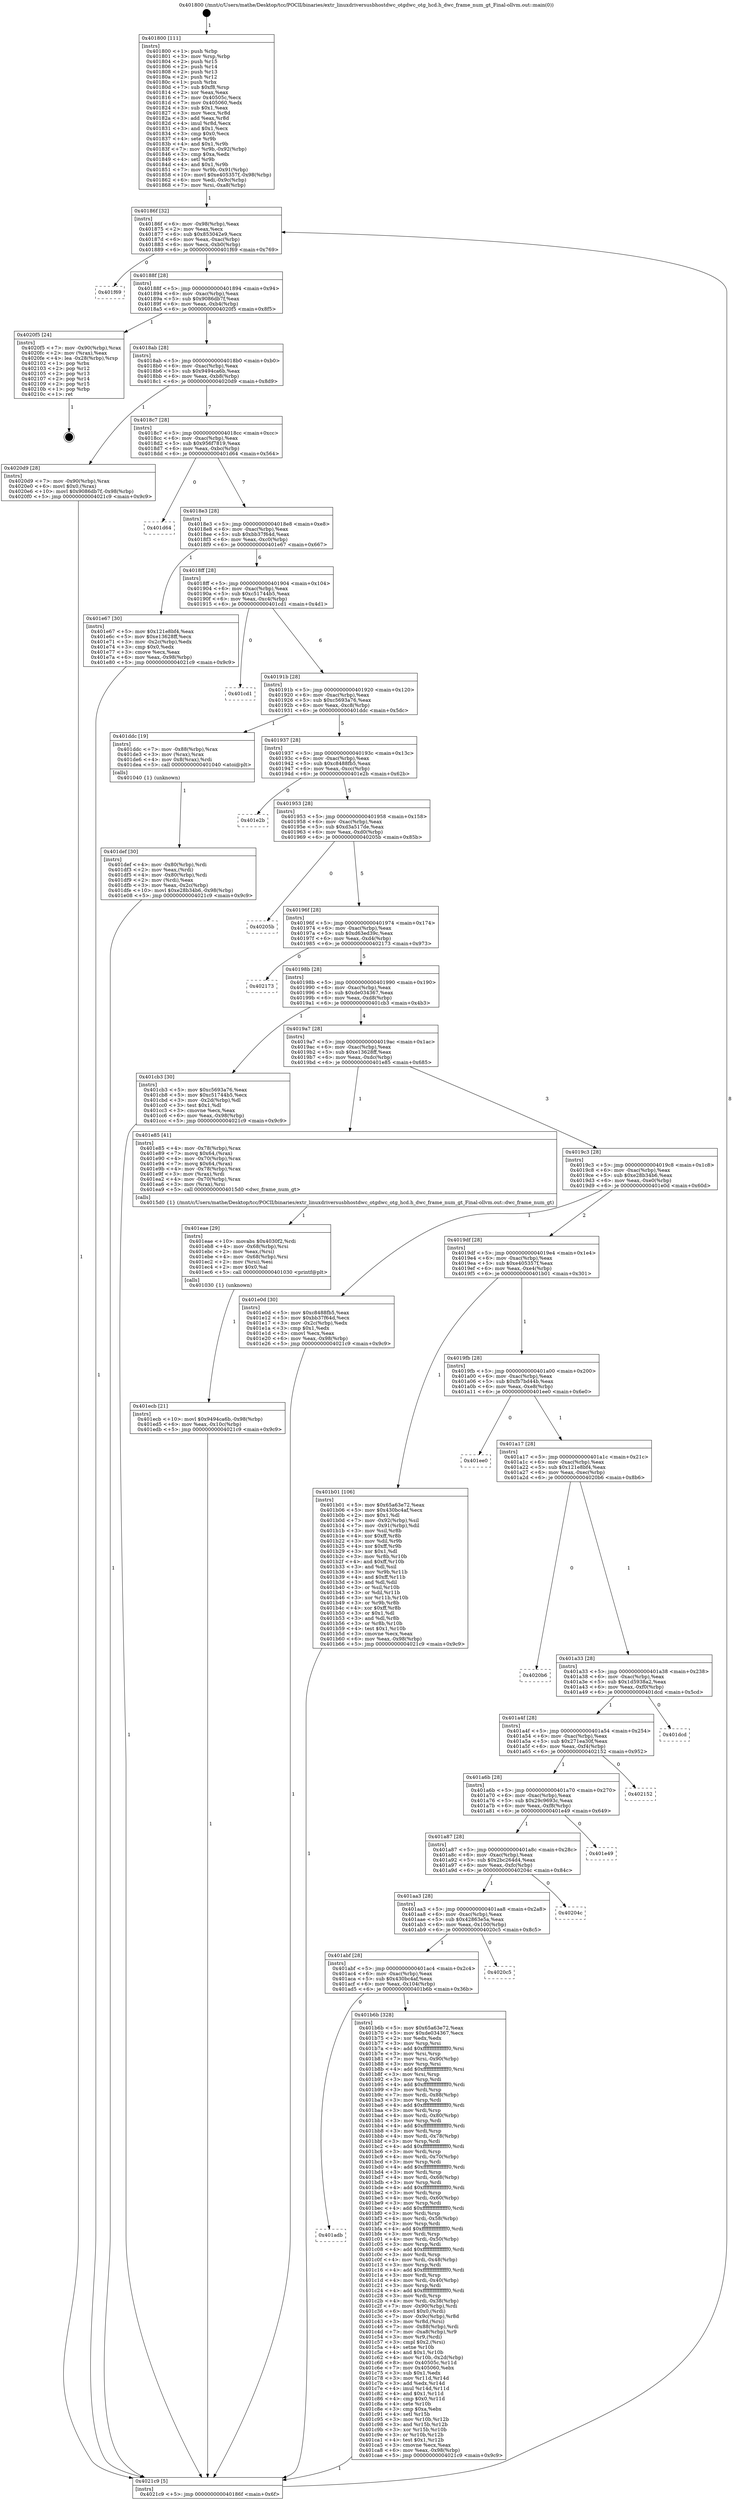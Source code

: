 digraph "0x401800" {
  label = "0x401800 (/mnt/c/Users/mathe/Desktop/tcc/POCII/binaries/extr_linuxdriversusbhostdwc_otgdwc_otg_hcd.h_dwc_frame_num_gt_Final-ollvm.out::main(0))"
  labelloc = "t"
  node[shape=record]

  Entry [label="",width=0.3,height=0.3,shape=circle,fillcolor=black,style=filled]
  "0x40186f" [label="{
     0x40186f [32]\l
     | [instrs]\l
     &nbsp;&nbsp;0x40186f \<+6\>: mov -0x98(%rbp),%eax\l
     &nbsp;&nbsp;0x401875 \<+2\>: mov %eax,%ecx\l
     &nbsp;&nbsp;0x401877 \<+6\>: sub $0x853042e9,%ecx\l
     &nbsp;&nbsp;0x40187d \<+6\>: mov %eax,-0xac(%rbp)\l
     &nbsp;&nbsp;0x401883 \<+6\>: mov %ecx,-0xb0(%rbp)\l
     &nbsp;&nbsp;0x401889 \<+6\>: je 0000000000401f69 \<main+0x769\>\l
  }"]
  "0x401f69" [label="{
     0x401f69\l
  }", style=dashed]
  "0x40188f" [label="{
     0x40188f [28]\l
     | [instrs]\l
     &nbsp;&nbsp;0x40188f \<+5\>: jmp 0000000000401894 \<main+0x94\>\l
     &nbsp;&nbsp;0x401894 \<+6\>: mov -0xac(%rbp),%eax\l
     &nbsp;&nbsp;0x40189a \<+5\>: sub $0x9086db7f,%eax\l
     &nbsp;&nbsp;0x40189f \<+6\>: mov %eax,-0xb4(%rbp)\l
     &nbsp;&nbsp;0x4018a5 \<+6\>: je 00000000004020f5 \<main+0x8f5\>\l
  }"]
  Exit [label="",width=0.3,height=0.3,shape=circle,fillcolor=black,style=filled,peripheries=2]
  "0x4020f5" [label="{
     0x4020f5 [24]\l
     | [instrs]\l
     &nbsp;&nbsp;0x4020f5 \<+7\>: mov -0x90(%rbp),%rax\l
     &nbsp;&nbsp;0x4020fc \<+2\>: mov (%rax),%eax\l
     &nbsp;&nbsp;0x4020fe \<+4\>: lea -0x28(%rbp),%rsp\l
     &nbsp;&nbsp;0x402102 \<+1\>: pop %rbx\l
     &nbsp;&nbsp;0x402103 \<+2\>: pop %r12\l
     &nbsp;&nbsp;0x402105 \<+2\>: pop %r13\l
     &nbsp;&nbsp;0x402107 \<+2\>: pop %r14\l
     &nbsp;&nbsp;0x402109 \<+2\>: pop %r15\l
     &nbsp;&nbsp;0x40210b \<+1\>: pop %rbp\l
     &nbsp;&nbsp;0x40210c \<+1\>: ret\l
  }"]
  "0x4018ab" [label="{
     0x4018ab [28]\l
     | [instrs]\l
     &nbsp;&nbsp;0x4018ab \<+5\>: jmp 00000000004018b0 \<main+0xb0\>\l
     &nbsp;&nbsp;0x4018b0 \<+6\>: mov -0xac(%rbp),%eax\l
     &nbsp;&nbsp;0x4018b6 \<+5\>: sub $0x9494ca6b,%eax\l
     &nbsp;&nbsp;0x4018bb \<+6\>: mov %eax,-0xb8(%rbp)\l
     &nbsp;&nbsp;0x4018c1 \<+6\>: je 00000000004020d9 \<main+0x8d9\>\l
  }"]
  "0x401ecb" [label="{
     0x401ecb [21]\l
     | [instrs]\l
     &nbsp;&nbsp;0x401ecb \<+10\>: movl $0x9494ca6b,-0x98(%rbp)\l
     &nbsp;&nbsp;0x401ed5 \<+6\>: mov %eax,-0x10c(%rbp)\l
     &nbsp;&nbsp;0x401edb \<+5\>: jmp 00000000004021c9 \<main+0x9c9\>\l
  }"]
  "0x4020d9" [label="{
     0x4020d9 [28]\l
     | [instrs]\l
     &nbsp;&nbsp;0x4020d9 \<+7\>: mov -0x90(%rbp),%rax\l
     &nbsp;&nbsp;0x4020e0 \<+6\>: movl $0x0,(%rax)\l
     &nbsp;&nbsp;0x4020e6 \<+10\>: movl $0x9086db7f,-0x98(%rbp)\l
     &nbsp;&nbsp;0x4020f0 \<+5\>: jmp 00000000004021c9 \<main+0x9c9\>\l
  }"]
  "0x4018c7" [label="{
     0x4018c7 [28]\l
     | [instrs]\l
     &nbsp;&nbsp;0x4018c7 \<+5\>: jmp 00000000004018cc \<main+0xcc\>\l
     &nbsp;&nbsp;0x4018cc \<+6\>: mov -0xac(%rbp),%eax\l
     &nbsp;&nbsp;0x4018d2 \<+5\>: sub $0x956f7819,%eax\l
     &nbsp;&nbsp;0x4018d7 \<+6\>: mov %eax,-0xbc(%rbp)\l
     &nbsp;&nbsp;0x4018dd \<+6\>: je 0000000000401d64 \<main+0x564\>\l
  }"]
  "0x401eae" [label="{
     0x401eae [29]\l
     | [instrs]\l
     &nbsp;&nbsp;0x401eae \<+10\>: movabs $0x4030f2,%rdi\l
     &nbsp;&nbsp;0x401eb8 \<+4\>: mov -0x68(%rbp),%rsi\l
     &nbsp;&nbsp;0x401ebc \<+2\>: mov %eax,(%rsi)\l
     &nbsp;&nbsp;0x401ebe \<+4\>: mov -0x68(%rbp),%rsi\l
     &nbsp;&nbsp;0x401ec2 \<+2\>: mov (%rsi),%esi\l
     &nbsp;&nbsp;0x401ec4 \<+2\>: mov $0x0,%al\l
     &nbsp;&nbsp;0x401ec6 \<+5\>: call 0000000000401030 \<printf@plt\>\l
     | [calls]\l
     &nbsp;&nbsp;0x401030 \{1\} (unknown)\l
  }"]
  "0x401d64" [label="{
     0x401d64\l
  }", style=dashed]
  "0x4018e3" [label="{
     0x4018e3 [28]\l
     | [instrs]\l
     &nbsp;&nbsp;0x4018e3 \<+5\>: jmp 00000000004018e8 \<main+0xe8\>\l
     &nbsp;&nbsp;0x4018e8 \<+6\>: mov -0xac(%rbp),%eax\l
     &nbsp;&nbsp;0x4018ee \<+5\>: sub $0xbb37f64d,%eax\l
     &nbsp;&nbsp;0x4018f3 \<+6\>: mov %eax,-0xc0(%rbp)\l
     &nbsp;&nbsp;0x4018f9 \<+6\>: je 0000000000401e67 \<main+0x667\>\l
  }"]
  "0x401def" [label="{
     0x401def [30]\l
     | [instrs]\l
     &nbsp;&nbsp;0x401def \<+4\>: mov -0x80(%rbp),%rdi\l
     &nbsp;&nbsp;0x401df3 \<+2\>: mov %eax,(%rdi)\l
     &nbsp;&nbsp;0x401df5 \<+4\>: mov -0x80(%rbp),%rdi\l
     &nbsp;&nbsp;0x401df9 \<+2\>: mov (%rdi),%eax\l
     &nbsp;&nbsp;0x401dfb \<+3\>: mov %eax,-0x2c(%rbp)\l
     &nbsp;&nbsp;0x401dfe \<+10\>: movl $0xe28b34b6,-0x98(%rbp)\l
     &nbsp;&nbsp;0x401e08 \<+5\>: jmp 00000000004021c9 \<main+0x9c9\>\l
  }"]
  "0x401e67" [label="{
     0x401e67 [30]\l
     | [instrs]\l
     &nbsp;&nbsp;0x401e67 \<+5\>: mov $0x121e8bf4,%eax\l
     &nbsp;&nbsp;0x401e6c \<+5\>: mov $0xe13628ff,%ecx\l
     &nbsp;&nbsp;0x401e71 \<+3\>: mov -0x2c(%rbp),%edx\l
     &nbsp;&nbsp;0x401e74 \<+3\>: cmp $0x0,%edx\l
     &nbsp;&nbsp;0x401e77 \<+3\>: cmove %ecx,%eax\l
     &nbsp;&nbsp;0x401e7a \<+6\>: mov %eax,-0x98(%rbp)\l
     &nbsp;&nbsp;0x401e80 \<+5\>: jmp 00000000004021c9 \<main+0x9c9\>\l
  }"]
  "0x4018ff" [label="{
     0x4018ff [28]\l
     | [instrs]\l
     &nbsp;&nbsp;0x4018ff \<+5\>: jmp 0000000000401904 \<main+0x104\>\l
     &nbsp;&nbsp;0x401904 \<+6\>: mov -0xac(%rbp),%eax\l
     &nbsp;&nbsp;0x40190a \<+5\>: sub $0xc51744b5,%eax\l
     &nbsp;&nbsp;0x40190f \<+6\>: mov %eax,-0xc4(%rbp)\l
     &nbsp;&nbsp;0x401915 \<+6\>: je 0000000000401cd1 \<main+0x4d1\>\l
  }"]
  "0x401adb" [label="{
     0x401adb\l
  }", style=dashed]
  "0x401cd1" [label="{
     0x401cd1\l
  }", style=dashed]
  "0x40191b" [label="{
     0x40191b [28]\l
     | [instrs]\l
     &nbsp;&nbsp;0x40191b \<+5\>: jmp 0000000000401920 \<main+0x120\>\l
     &nbsp;&nbsp;0x401920 \<+6\>: mov -0xac(%rbp),%eax\l
     &nbsp;&nbsp;0x401926 \<+5\>: sub $0xc5693a76,%eax\l
     &nbsp;&nbsp;0x40192b \<+6\>: mov %eax,-0xc8(%rbp)\l
     &nbsp;&nbsp;0x401931 \<+6\>: je 0000000000401ddc \<main+0x5dc\>\l
  }"]
  "0x401b6b" [label="{
     0x401b6b [328]\l
     | [instrs]\l
     &nbsp;&nbsp;0x401b6b \<+5\>: mov $0x65a63e72,%eax\l
     &nbsp;&nbsp;0x401b70 \<+5\>: mov $0xde034367,%ecx\l
     &nbsp;&nbsp;0x401b75 \<+2\>: xor %edx,%edx\l
     &nbsp;&nbsp;0x401b77 \<+3\>: mov %rsp,%rsi\l
     &nbsp;&nbsp;0x401b7a \<+4\>: add $0xfffffffffffffff0,%rsi\l
     &nbsp;&nbsp;0x401b7e \<+3\>: mov %rsi,%rsp\l
     &nbsp;&nbsp;0x401b81 \<+7\>: mov %rsi,-0x90(%rbp)\l
     &nbsp;&nbsp;0x401b88 \<+3\>: mov %rsp,%rsi\l
     &nbsp;&nbsp;0x401b8b \<+4\>: add $0xfffffffffffffff0,%rsi\l
     &nbsp;&nbsp;0x401b8f \<+3\>: mov %rsi,%rsp\l
     &nbsp;&nbsp;0x401b92 \<+3\>: mov %rsp,%rdi\l
     &nbsp;&nbsp;0x401b95 \<+4\>: add $0xfffffffffffffff0,%rdi\l
     &nbsp;&nbsp;0x401b99 \<+3\>: mov %rdi,%rsp\l
     &nbsp;&nbsp;0x401b9c \<+7\>: mov %rdi,-0x88(%rbp)\l
     &nbsp;&nbsp;0x401ba3 \<+3\>: mov %rsp,%rdi\l
     &nbsp;&nbsp;0x401ba6 \<+4\>: add $0xfffffffffffffff0,%rdi\l
     &nbsp;&nbsp;0x401baa \<+3\>: mov %rdi,%rsp\l
     &nbsp;&nbsp;0x401bad \<+4\>: mov %rdi,-0x80(%rbp)\l
     &nbsp;&nbsp;0x401bb1 \<+3\>: mov %rsp,%rdi\l
     &nbsp;&nbsp;0x401bb4 \<+4\>: add $0xfffffffffffffff0,%rdi\l
     &nbsp;&nbsp;0x401bb8 \<+3\>: mov %rdi,%rsp\l
     &nbsp;&nbsp;0x401bbb \<+4\>: mov %rdi,-0x78(%rbp)\l
     &nbsp;&nbsp;0x401bbf \<+3\>: mov %rsp,%rdi\l
     &nbsp;&nbsp;0x401bc2 \<+4\>: add $0xfffffffffffffff0,%rdi\l
     &nbsp;&nbsp;0x401bc6 \<+3\>: mov %rdi,%rsp\l
     &nbsp;&nbsp;0x401bc9 \<+4\>: mov %rdi,-0x70(%rbp)\l
     &nbsp;&nbsp;0x401bcd \<+3\>: mov %rsp,%rdi\l
     &nbsp;&nbsp;0x401bd0 \<+4\>: add $0xfffffffffffffff0,%rdi\l
     &nbsp;&nbsp;0x401bd4 \<+3\>: mov %rdi,%rsp\l
     &nbsp;&nbsp;0x401bd7 \<+4\>: mov %rdi,-0x68(%rbp)\l
     &nbsp;&nbsp;0x401bdb \<+3\>: mov %rsp,%rdi\l
     &nbsp;&nbsp;0x401bde \<+4\>: add $0xfffffffffffffff0,%rdi\l
     &nbsp;&nbsp;0x401be2 \<+3\>: mov %rdi,%rsp\l
     &nbsp;&nbsp;0x401be5 \<+4\>: mov %rdi,-0x60(%rbp)\l
     &nbsp;&nbsp;0x401be9 \<+3\>: mov %rsp,%rdi\l
     &nbsp;&nbsp;0x401bec \<+4\>: add $0xfffffffffffffff0,%rdi\l
     &nbsp;&nbsp;0x401bf0 \<+3\>: mov %rdi,%rsp\l
     &nbsp;&nbsp;0x401bf3 \<+4\>: mov %rdi,-0x58(%rbp)\l
     &nbsp;&nbsp;0x401bf7 \<+3\>: mov %rsp,%rdi\l
     &nbsp;&nbsp;0x401bfa \<+4\>: add $0xfffffffffffffff0,%rdi\l
     &nbsp;&nbsp;0x401bfe \<+3\>: mov %rdi,%rsp\l
     &nbsp;&nbsp;0x401c01 \<+4\>: mov %rdi,-0x50(%rbp)\l
     &nbsp;&nbsp;0x401c05 \<+3\>: mov %rsp,%rdi\l
     &nbsp;&nbsp;0x401c08 \<+4\>: add $0xfffffffffffffff0,%rdi\l
     &nbsp;&nbsp;0x401c0c \<+3\>: mov %rdi,%rsp\l
     &nbsp;&nbsp;0x401c0f \<+4\>: mov %rdi,-0x48(%rbp)\l
     &nbsp;&nbsp;0x401c13 \<+3\>: mov %rsp,%rdi\l
     &nbsp;&nbsp;0x401c16 \<+4\>: add $0xfffffffffffffff0,%rdi\l
     &nbsp;&nbsp;0x401c1a \<+3\>: mov %rdi,%rsp\l
     &nbsp;&nbsp;0x401c1d \<+4\>: mov %rdi,-0x40(%rbp)\l
     &nbsp;&nbsp;0x401c21 \<+3\>: mov %rsp,%rdi\l
     &nbsp;&nbsp;0x401c24 \<+4\>: add $0xfffffffffffffff0,%rdi\l
     &nbsp;&nbsp;0x401c28 \<+3\>: mov %rdi,%rsp\l
     &nbsp;&nbsp;0x401c2b \<+4\>: mov %rdi,-0x38(%rbp)\l
     &nbsp;&nbsp;0x401c2f \<+7\>: mov -0x90(%rbp),%rdi\l
     &nbsp;&nbsp;0x401c36 \<+6\>: movl $0x0,(%rdi)\l
     &nbsp;&nbsp;0x401c3c \<+7\>: mov -0x9c(%rbp),%r8d\l
     &nbsp;&nbsp;0x401c43 \<+3\>: mov %r8d,(%rsi)\l
     &nbsp;&nbsp;0x401c46 \<+7\>: mov -0x88(%rbp),%rdi\l
     &nbsp;&nbsp;0x401c4d \<+7\>: mov -0xa8(%rbp),%r9\l
     &nbsp;&nbsp;0x401c54 \<+3\>: mov %r9,(%rdi)\l
     &nbsp;&nbsp;0x401c57 \<+3\>: cmpl $0x2,(%rsi)\l
     &nbsp;&nbsp;0x401c5a \<+4\>: setne %r10b\l
     &nbsp;&nbsp;0x401c5e \<+4\>: and $0x1,%r10b\l
     &nbsp;&nbsp;0x401c62 \<+4\>: mov %r10b,-0x2d(%rbp)\l
     &nbsp;&nbsp;0x401c66 \<+8\>: mov 0x40505c,%r11d\l
     &nbsp;&nbsp;0x401c6e \<+7\>: mov 0x405060,%ebx\l
     &nbsp;&nbsp;0x401c75 \<+3\>: sub $0x1,%edx\l
     &nbsp;&nbsp;0x401c78 \<+3\>: mov %r11d,%r14d\l
     &nbsp;&nbsp;0x401c7b \<+3\>: add %edx,%r14d\l
     &nbsp;&nbsp;0x401c7e \<+4\>: imul %r14d,%r11d\l
     &nbsp;&nbsp;0x401c82 \<+4\>: and $0x1,%r11d\l
     &nbsp;&nbsp;0x401c86 \<+4\>: cmp $0x0,%r11d\l
     &nbsp;&nbsp;0x401c8a \<+4\>: sete %r10b\l
     &nbsp;&nbsp;0x401c8e \<+3\>: cmp $0xa,%ebx\l
     &nbsp;&nbsp;0x401c91 \<+4\>: setl %r15b\l
     &nbsp;&nbsp;0x401c95 \<+3\>: mov %r10b,%r12b\l
     &nbsp;&nbsp;0x401c98 \<+3\>: and %r15b,%r12b\l
     &nbsp;&nbsp;0x401c9b \<+3\>: xor %r15b,%r10b\l
     &nbsp;&nbsp;0x401c9e \<+3\>: or %r10b,%r12b\l
     &nbsp;&nbsp;0x401ca1 \<+4\>: test $0x1,%r12b\l
     &nbsp;&nbsp;0x401ca5 \<+3\>: cmovne %ecx,%eax\l
     &nbsp;&nbsp;0x401ca8 \<+6\>: mov %eax,-0x98(%rbp)\l
     &nbsp;&nbsp;0x401cae \<+5\>: jmp 00000000004021c9 \<main+0x9c9\>\l
  }"]
  "0x401ddc" [label="{
     0x401ddc [19]\l
     | [instrs]\l
     &nbsp;&nbsp;0x401ddc \<+7\>: mov -0x88(%rbp),%rax\l
     &nbsp;&nbsp;0x401de3 \<+3\>: mov (%rax),%rax\l
     &nbsp;&nbsp;0x401de6 \<+4\>: mov 0x8(%rax),%rdi\l
     &nbsp;&nbsp;0x401dea \<+5\>: call 0000000000401040 \<atoi@plt\>\l
     | [calls]\l
     &nbsp;&nbsp;0x401040 \{1\} (unknown)\l
  }"]
  "0x401937" [label="{
     0x401937 [28]\l
     | [instrs]\l
     &nbsp;&nbsp;0x401937 \<+5\>: jmp 000000000040193c \<main+0x13c\>\l
     &nbsp;&nbsp;0x40193c \<+6\>: mov -0xac(%rbp),%eax\l
     &nbsp;&nbsp;0x401942 \<+5\>: sub $0xc8488fb5,%eax\l
     &nbsp;&nbsp;0x401947 \<+6\>: mov %eax,-0xcc(%rbp)\l
     &nbsp;&nbsp;0x40194d \<+6\>: je 0000000000401e2b \<main+0x62b\>\l
  }"]
  "0x401abf" [label="{
     0x401abf [28]\l
     | [instrs]\l
     &nbsp;&nbsp;0x401abf \<+5\>: jmp 0000000000401ac4 \<main+0x2c4\>\l
     &nbsp;&nbsp;0x401ac4 \<+6\>: mov -0xac(%rbp),%eax\l
     &nbsp;&nbsp;0x401aca \<+5\>: sub $0x430bc4af,%eax\l
     &nbsp;&nbsp;0x401acf \<+6\>: mov %eax,-0x104(%rbp)\l
     &nbsp;&nbsp;0x401ad5 \<+6\>: je 0000000000401b6b \<main+0x36b\>\l
  }"]
  "0x401e2b" [label="{
     0x401e2b\l
  }", style=dashed]
  "0x401953" [label="{
     0x401953 [28]\l
     | [instrs]\l
     &nbsp;&nbsp;0x401953 \<+5\>: jmp 0000000000401958 \<main+0x158\>\l
     &nbsp;&nbsp;0x401958 \<+6\>: mov -0xac(%rbp),%eax\l
     &nbsp;&nbsp;0x40195e \<+5\>: sub $0xd3a517de,%eax\l
     &nbsp;&nbsp;0x401963 \<+6\>: mov %eax,-0xd0(%rbp)\l
     &nbsp;&nbsp;0x401969 \<+6\>: je 000000000040205b \<main+0x85b\>\l
  }"]
  "0x4020c5" [label="{
     0x4020c5\l
  }", style=dashed]
  "0x40205b" [label="{
     0x40205b\l
  }", style=dashed]
  "0x40196f" [label="{
     0x40196f [28]\l
     | [instrs]\l
     &nbsp;&nbsp;0x40196f \<+5\>: jmp 0000000000401974 \<main+0x174\>\l
     &nbsp;&nbsp;0x401974 \<+6\>: mov -0xac(%rbp),%eax\l
     &nbsp;&nbsp;0x40197a \<+5\>: sub $0xd63ed39c,%eax\l
     &nbsp;&nbsp;0x40197f \<+6\>: mov %eax,-0xd4(%rbp)\l
     &nbsp;&nbsp;0x401985 \<+6\>: je 0000000000402173 \<main+0x973\>\l
  }"]
  "0x401aa3" [label="{
     0x401aa3 [28]\l
     | [instrs]\l
     &nbsp;&nbsp;0x401aa3 \<+5\>: jmp 0000000000401aa8 \<main+0x2a8\>\l
     &nbsp;&nbsp;0x401aa8 \<+6\>: mov -0xac(%rbp),%eax\l
     &nbsp;&nbsp;0x401aae \<+5\>: sub $0x42863e5a,%eax\l
     &nbsp;&nbsp;0x401ab3 \<+6\>: mov %eax,-0x100(%rbp)\l
     &nbsp;&nbsp;0x401ab9 \<+6\>: je 00000000004020c5 \<main+0x8c5\>\l
  }"]
  "0x402173" [label="{
     0x402173\l
  }", style=dashed]
  "0x40198b" [label="{
     0x40198b [28]\l
     | [instrs]\l
     &nbsp;&nbsp;0x40198b \<+5\>: jmp 0000000000401990 \<main+0x190\>\l
     &nbsp;&nbsp;0x401990 \<+6\>: mov -0xac(%rbp),%eax\l
     &nbsp;&nbsp;0x401996 \<+5\>: sub $0xde034367,%eax\l
     &nbsp;&nbsp;0x40199b \<+6\>: mov %eax,-0xd8(%rbp)\l
     &nbsp;&nbsp;0x4019a1 \<+6\>: je 0000000000401cb3 \<main+0x4b3\>\l
  }"]
  "0x40204c" [label="{
     0x40204c\l
  }", style=dashed]
  "0x401cb3" [label="{
     0x401cb3 [30]\l
     | [instrs]\l
     &nbsp;&nbsp;0x401cb3 \<+5\>: mov $0xc5693a76,%eax\l
     &nbsp;&nbsp;0x401cb8 \<+5\>: mov $0xc51744b5,%ecx\l
     &nbsp;&nbsp;0x401cbd \<+3\>: mov -0x2d(%rbp),%dl\l
     &nbsp;&nbsp;0x401cc0 \<+3\>: test $0x1,%dl\l
     &nbsp;&nbsp;0x401cc3 \<+3\>: cmovne %ecx,%eax\l
     &nbsp;&nbsp;0x401cc6 \<+6\>: mov %eax,-0x98(%rbp)\l
     &nbsp;&nbsp;0x401ccc \<+5\>: jmp 00000000004021c9 \<main+0x9c9\>\l
  }"]
  "0x4019a7" [label="{
     0x4019a7 [28]\l
     | [instrs]\l
     &nbsp;&nbsp;0x4019a7 \<+5\>: jmp 00000000004019ac \<main+0x1ac\>\l
     &nbsp;&nbsp;0x4019ac \<+6\>: mov -0xac(%rbp),%eax\l
     &nbsp;&nbsp;0x4019b2 \<+5\>: sub $0xe13628ff,%eax\l
     &nbsp;&nbsp;0x4019b7 \<+6\>: mov %eax,-0xdc(%rbp)\l
     &nbsp;&nbsp;0x4019bd \<+6\>: je 0000000000401e85 \<main+0x685\>\l
  }"]
  "0x401a87" [label="{
     0x401a87 [28]\l
     | [instrs]\l
     &nbsp;&nbsp;0x401a87 \<+5\>: jmp 0000000000401a8c \<main+0x28c\>\l
     &nbsp;&nbsp;0x401a8c \<+6\>: mov -0xac(%rbp),%eax\l
     &nbsp;&nbsp;0x401a92 \<+5\>: sub $0x2bc264d4,%eax\l
     &nbsp;&nbsp;0x401a97 \<+6\>: mov %eax,-0xfc(%rbp)\l
     &nbsp;&nbsp;0x401a9d \<+6\>: je 000000000040204c \<main+0x84c\>\l
  }"]
  "0x401e85" [label="{
     0x401e85 [41]\l
     | [instrs]\l
     &nbsp;&nbsp;0x401e85 \<+4\>: mov -0x78(%rbp),%rax\l
     &nbsp;&nbsp;0x401e89 \<+7\>: movq $0x64,(%rax)\l
     &nbsp;&nbsp;0x401e90 \<+4\>: mov -0x70(%rbp),%rax\l
     &nbsp;&nbsp;0x401e94 \<+7\>: movq $0x64,(%rax)\l
     &nbsp;&nbsp;0x401e9b \<+4\>: mov -0x78(%rbp),%rax\l
     &nbsp;&nbsp;0x401e9f \<+3\>: mov (%rax),%rdi\l
     &nbsp;&nbsp;0x401ea2 \<+4\>: mov -0x70(%rbp),%rax\l
     &nbsp;&nbsp;0x401ea6 \<+3\>: mov (%rax),%rsi\l
     &nbsp;&nbsp;0x401ea9 \<+5\>: call 00000000004015d0 \<dwc_frame_num_gt\>\l
     | [calls]\l
     &nbsp;&nbsp;0x4015d0 \{1\} (/mnt/c/Users/mathe/Desktop/tcc/POCII/binaries/extr_linuxdriversusbhostdwc_otgdwc_otg_hcd.h_dwc_frame_num_gt_Final-ollvm.out::dwc_frame_num_gt)\l
  }"]
  "0x4019c3" [label="{
     0x4019c3 [28]\l
     | [instrs]\l
     &nbsp;&nbsp;0x4019c3 \<+5\>: jmp 00000000004019c8 \<main+0x1c8\>\l
     &nbsp;&nbsp;0x4019c8 \<+6\>: mov -0xac(%rbp),%eax\l
     &nbsp;&nbsp;0x4019ce \<+5\>: sub $0xe28b34b6,%eax\l
     &nbsp;&nbsp;0x4019d3 \<+6\>: mov %eax,-0xe0(%rbp)\l
     &nbsp;&nbsp;0x4019d9 \<+6\>: je 0000000000401e0d \<main+0x60d\>\l
  }"]
  "0x401e49" [label="{
     0x401e49\l
  }", style=dashed]
  "0x401e0d" [label="{
     0x401e0d [30]\l
     | [instrs]\l
     &nbsp;&nbsp;0x401e0d \<+5\>: mov $0xc8488fb5,%eax\l
     &nbsp;&nbsp;0x401e12 \<+5\>: mov $0xbb37f64d,%ecx\l
     &nbsp;&nbsp;0x401e17 \<+3\>: mov -0x2c(%rbp),%edx\l
     &nbsp;&nbsp;0x401e1a \<+3\>: cmp $0x1,%edx\l
     &nbsp;&nbsp;0x401e1d \<+3\>: cmovl %ecx,%eax\l
     &nbsp;&nbsp;0x401e20 \<+6\>: mov %eax,-0x98(%rbp)\l
     &nbsp;&nbsp;0x401e26 \<+5\>: jmp 00000000004021c9 \<main+0x9c9\>\l
  }"]
  "0x4019df" [label="{
     0x4019df [28]\l
     | [instrs]\l
     &nbsp;&nbsp;0x4019df \<+5\>: jmp 00000000004019e4 \<main+0x1e4\>\l
     &nbsp;&nbsp;0x4019e4 \<+6\>: mov -0xac(%rbp),%eax\l
     &nbsp;&nbsp;0x4019ea \<+5\>: sub $0xe405357f,%eax\l
     &nbsp;&nbsp;0x4019ef \<+6\>: mov %eax,-0xe4(%rbp)\l
     &nbsp;&nbsp;0x4019f5 \<+6\>: je 0000000000401b01 \<main+0x301\>\l
  }"]
  "0x401a6b" [label="{
     0x401a6b [28]\l
     | [instrs]\l
     &nbsp;&nbsp;0x401a6b \<+5\>: jmp 0000000000401a70 \<main+0x270\>\l
     &nbsp;&nbsp;0x401a70 \<+6\>: mov -0xac(%rbp),%eax\l
     &nbsp;&nbsp;0x401a76 \<+5\>: sub $0x29c9693c,%eax\l
     &nbsp;&nbsp;0x401a7b \<+6\>: mov %eax,-0xf8(%rbp)\l
     &nbsp;&nbsp;0x401a81 \<+6\>: je 0000000000401e49 \<main+0x649\>\l
  }"]
  "0x401b01" [label="{
     0x401b01 [106]\l
     | [instrs]\l
     &nbsp;&nbsp;0x401b01 \<+5\>: mov $0x65a63e72,%eax\l
     &nbsp;&nbsp;0x401b06 \<+5\>: mov $0x430bc4af,%ecx\l
     &nbsp;&nbsp;0x401b0b \<+2\>: mov $0x1,%dl\l
     &nbsp;&nbsp;0x401b0d \<+7\>: mov -0x92(%rbp),%sil\l
     &nbsp;&nbsp;0x401b14 \<+7\>: mov -0x91(%rbp),%dil\l
     &nbsp;&nbsp;0x401b1b \<+3\>: mov %sil,%r8b\l
     &nbsp;&nbsp;0x401b1e \<+4\>: xor $0xff,%r8b\l
     &nbsp;&nbsp;0x401b22 \<+3\>: mov %dil,%r9b\l
     &nbsp;&nbsp;0x401b25 \<+4\>: xor $0xff,%r9b\l
     &nbsp;&nbsp;0x401b29 \<+3\>: xor $0x1,%dl\l
     &nbsp;&nbsp;0x401b2c \<+3\>: mov %r8b,%r10b\l
     &nbsp;&nbsp;0x401b2f \<+4\>: and $0xff,%r10b\l
     &nbsp;&nbsp;0x401b33 \<+3\>: and %dl,%sil\l
     &nbsp;&nbsp;0x401b36 \<+3\>: mov %r9b,%r11b\l
     &nbsp;&nbsp;0x401b39 \<+4\>: and $0xff,%r11b\l
     &nbsp;&nbsp;0x401b3d \<+3\>: and %dl,%dil\l
     &nbsp;&nbsp;0x401b40 \<+3\>: or %sil,%r10b\l
     &nbsp;&nbsp;0x401b43 \<+3\>: or %dil,%r11b\l
     &nbsp;&nbsp;0x401b46 \<+3\>: xor %r11b,%r10b\l
     &nbsp;&nbsp;0x401b49 \<+3\>: or %r9b,%r8b\l
     &nbsp;&nbsp;0x401b4c \<+4\>: xor $0xff,%r8b\l
     &nbsp;&nbsp;0x401b50 \<+3\>: or $0x1,%dl\l
     &nbsp;&nbsp;0x401b53 \<+3\>: and %dl,%r8b\l
     &nbsp;&nbsp;0x401b56 \<+3\>: or %r8b,%r10b\l
     &nbsp;&nbsp;0x401b59 \<+4\>: test $0x1,%r10b\l
     &nbsp;&nbsp;0x401b5d \<+3\>: cmovne %ecx,%eax\l
     &nbsp;&nbsp;0x401b60 \<+6\>: mov %eax,-0x98(%rbp)\l
     &nbsp;&nbsp;0x401b66 \<+5\>: jmp 00000000004021c9 \<main+0x9c9\>\l
  }"]
  "0x4019fb" [label="{
     0x4019fb [28]\l
     | [instrs]\l
     &nbsp;&nbsp;0x4019fb \<+5\>: jmp 0000000000401a00 \<main+0x200\>\l
     &nbsp;&nbsp;0x401a00 \<+6\>: mov -0xac(%rbp),%eax\l
     &nbsp;&nbsp;0x401a06 \<+5\>: sub $0xfb7bd44b,%eax\l
     &nbsp;&nbsp;0x401a0b \<+6\>: mov %eax,-0xe8(%rbp)\l
     &nbsp;&nbsp;0x401a11 \<+6\>: je 0000000000401ee0 \<main+0x6e0\>\l
  }"]
  "0x4021c9" [label="{
     0x4021c9 [5]\l
     | [instrs]\l
     &nbsp;&nbsp;0x4021c9 \<+5\>: jmp 000000000040186f \<main+0x6f\>\l
  }"]
  "0x401800" [label="{
     0x401800 [111]\l
     | [instrs]\l
     &nbsp;&nbsp;0x401800 \<+1\>: push %rbp\l
     &nbsp;&nbsp;0x401801 \<+3\>: mov %rsp,%rbp\l
     &nbsp;&nbsp;0x401804 \<+2\>: push %r15\l
     &nbsp;&nbsp;0x401806 \<+2\>: push %r14\l
     &nbsp;&nbsp;0x401808 \<+2\>: push %r13\l
     &nbsp;&nbsp;0x40180a \<+2\>: push %r12\l
     &nbsp;&nbsp;0x40180c \<+1\>: push %rbx\l
     &nbsp;&nbsp;0x40180d \<+7\>: sub $0xf8,%rsp\l
     &nbsp;&nbsp;0x401814 \<+2\>: xor %eax,%eax\l
     &nbsp;&nbsp;0x401816 \<+7\>: mov 0x40505c,%ecx\l
     &nbsp;&nbsp;0x40181d \<+7\>: mov 0x405060,%edx\l
     &nbsp;&nbsp;0x401824 \<+3\>: sub $0x1,%eax\l
     &nbsp;&nbsp;0x401827 \<+3\>: mov %ecx,%r8d\l
     &nbsp;&nbsp;0x40182a \<+3\>: add %eax,%r8d\l
     &nbsp;&nbsp;0x40182d \<+4\>: imul %r8d,%ecx\l
     &nbsp;&nbsp;0x401831 \<+3\>: and $0x1,%ecx\l
     &nbsp;&nbsp;0x401834 \<+3\>: cmp $0x0,%ecx\l
     &nbsp;&nbsp;0x401837 \<+4\>: sete %r9b\l
     &nbsp;&nbsp;0x40183b \<+4\>: and $0x1,%r9b\l
     &nbsp;&nbsp;0x40183f \<+7\>: mov %r9b,-0x92(%rbp)\l
     &nbsp;&nbsp;0x401846 \<+3\>: cmp $0xa,%edx\l
     &nbsp;&nbsp;0x401849 \<+4\>: setl %r9b\l
     &nbsp;&nbsp;0x40184d \<+4\>: and $0x1,%r9b\l
     &nbsp;&nbsp;0x401851 \<+7\>: mov %r9b,-0x91(%rbp)\l
     &nbsp;&nbsp;0x401858 \<+10\>: movl $0xe405357f,-0x98(%rbp)\l
     &nbsp;&nbsp;0x401862 \<+6\>: mov %edi,-0x9c(%rbp)\l
     &nbsp;&nbsp;0x401868 \<+7\>: mov %rsi,-0xa8(%rbp)\l
  }"]
  "0x402152" [label="{
     0x402152\l
  }", style=dashed]
  "0x401ee0" [label="{
     0x401ee0\l
  }", style=dashed]
  "0x401a17" [label="{
     0x401a17 [28]\l
     | [instrs]\l
     &nbsp;&nbsp;0x401a17 \<+5\>: jmp 0000000000401a1c \<main+0x21c\>\l
     &nbsp;&nbsp;0x401a1c \<+6\>: mov -0xac(%rbp),%eax\l
     &nbsp;&nbsp;0x401a22 \<+5\>: sub $0x121e8bf4,%eax\l
     &nbsp;&nbsp;0x401a27 \<+6\>: mov %eax,-0xec(%rbp)\l
     &nbsp;&nbsp;0x401a2d \<+6\>: je 00000000004020b6 \<main+0x8b6\>\l
  }"]
  "0x401a4f" [label="{
     0x401a4f [28]\l
     | [instrs]\l
     &nbsp;&nbsp;0x401a4f \<+5\>: jmp 0000000000401a54 \<main+0x254\>\l
     &nbsp;&nbsp;0x401a54 \<+6\>: mov -0xac(%rbp),%eax\l
     &nbsp;&nbsp;0x401a5a \<+5\>: sub $0x271ea30f,%eax\l
     &nbsp;&nbsp;0x401a5f \<+6\>: mov %eax,-0xf4(%rbp)\l
     &nbsp;&nbsp;0x401a65 \<+6\>: je 0000000000402152 \<main+0x952\>\l
  }"]
  "0x4020b6" [label="{
     0x4020b6\l
  }", style=dashed]
  "0x401a33" [label="{
     0x401a33 [28]\l
     | [instrs]\l
     &nbsp;&nbsp;0x401a33 \<+5\>: jmp 0000000000401a38 \<main+0x238\>\l
     &nbsp;&nbsp;0x401a38 \<+6\>: mov -0xac(%rbp),%eax\l
     &nbsp;&nbsp;0x401a3e \<+5\>: sub $0x1d5938a2,%eax\l
     &nbsp;&nbsp;0x401a43 \<+6\>: mov %eax,-0xf0(%rbp)\l
     &nbsp;&nbsp;0x401a49 \<+6\>: je 0000000000401dcd \<main+0x5cd\>\l
  }"]
  "0x401dcd" [label="{
     0x401dcd\l
  }", style=dashed]
  Entry -> "0x401800" [label=" 1"]
  "0x40186f" -> "0x401f69" [label=" 0"]
  "0x40186f" -> "0x40188f" [label=" 9"]
  "0x4020f5" -> Exit [label=" 1"]
  "0x40188f" -> "0x4020f5" [label=" 1"]
  "0x40188f" -> "0x4018ab" [label=" 8"]
  "0x4020d9" -> "0x4021c9" [label=" 1"]
  "0x4018ab" -> "0x4020d9" [label=" 1"]
  "0x4018ab" -> "0x4018c7" [label=" 7"]
  "0x401ecb" -> "0x4021c9" [label=" 1"]
  "0x4018c7" -> "0x401d64" [label=" 0"]
  "0x4018c7" -> "0x4018e3" [label=" 7"]
  "0x401eae" -> "0x401ecb" [label=" 1"]
  "0x4018e3" -> "0x401e67" [label=" 1"]
  "0x4018e3" -> "0x4018ff" [label=" 6"]
  "0x401e85" -> "0x401eae" [label=" 1"]
  "0x4018ff" -> "0x401cd1" [label=" 0"]
  "0x4018ff" -> "0x40191b" [label=" 6"]
  "0x401e0d" -> "0x4021c9" [label=" 1"]
  "0x40191b" -> "0x401ddc" [label=" 1"]
  "0x40191b" -> "0x401937" [label=" 5"]
  "0x401def" -> "0x4021c9" [label=" 1"]
  "0x401937" -> "0x401e2b" [label=" 0"]
  "0x401937" -> "0x401953" [label=" 5"]
  "0x401cb3" -> "0x4021c9" [label=" 1"]
  "0x401953" -> "0x40205b" [label=" 0"]
  "0x401953" -> "0x40196f" [label=" 5"]
  "0x401b6b" -> "0x4021c9" [label=" 1"]
  "0x40196f" -> "0x402173" [label=" 0"]
  "0x40196f" -> "0x40198b" [label=" 5"]
  "0x401abf" -> "0x401adb" [label=" 0"]
  "0x40198b" -> "0x401cb3" [label=" 1"]
  "0x40198b" -> "0x4019a7" [label=" 4"]
  "0x401abf" -> "0x401b6b" [label=" 1"]
  "0x4019a7" -> "0x401e85" [label=" 1"]
  "0x4019a7" -> "0x4019c3" [label=" 3"]
  "0x401aa3" -> "0x401abf" [label=" 1"]
  "0x4019c3" -> "0x401e0d" [label=" 1"]
  "0x4019c3" -> "0x4019df" [label=" 2"]
  "0x401aa3" -> "0x4020c5" [label=" 0"]
  "0x4019df" -> "0x401b01" [label=" 1"]
  "0x4019df" -> "0x4019fb" [label=" 1"]
  "0x401b01" -> "0x4021c9" [label=" 1"]
  "0x401800" -> "0x40186f" [label=" 1"]
  "0x4021c9" -> "0x40186f" [label=" 8"]
  "0x401a87" -> "0x401aa3" [label=" 1"]
  "0x4019fb" -> "0x401ee0" [label=" 0"]
  "0x4019fb" -> "0x401a17" [label=" 1"]
  "0x401a87" -> "0x40204c" [label=" 0"]
  "0x401a17" -> "0x4020b6" [label=" 0"]
  "0x401a17" -> "0x401a33" [label=" 1"]
  "0x401a6b" -> "0x401a87" [label=" 1"]
  "0x401a33" -> "0x401dcd" [label=" 0"]
  "0x401a33" -> "0x401a4f" [label=" 1"]
  "0x401ddc" -> "0x401def" [label=" 1"]
  "0x401a4f" -> "0x402152" [label=" 0"]
  "0x401a4f" -> "0x401a6b" [label=" 1"]
  "0x401e67" -> "0x4021c9" [label=" 1"]
  "0x401a6b" -> "0x401e49" [label=" 0"]
}
